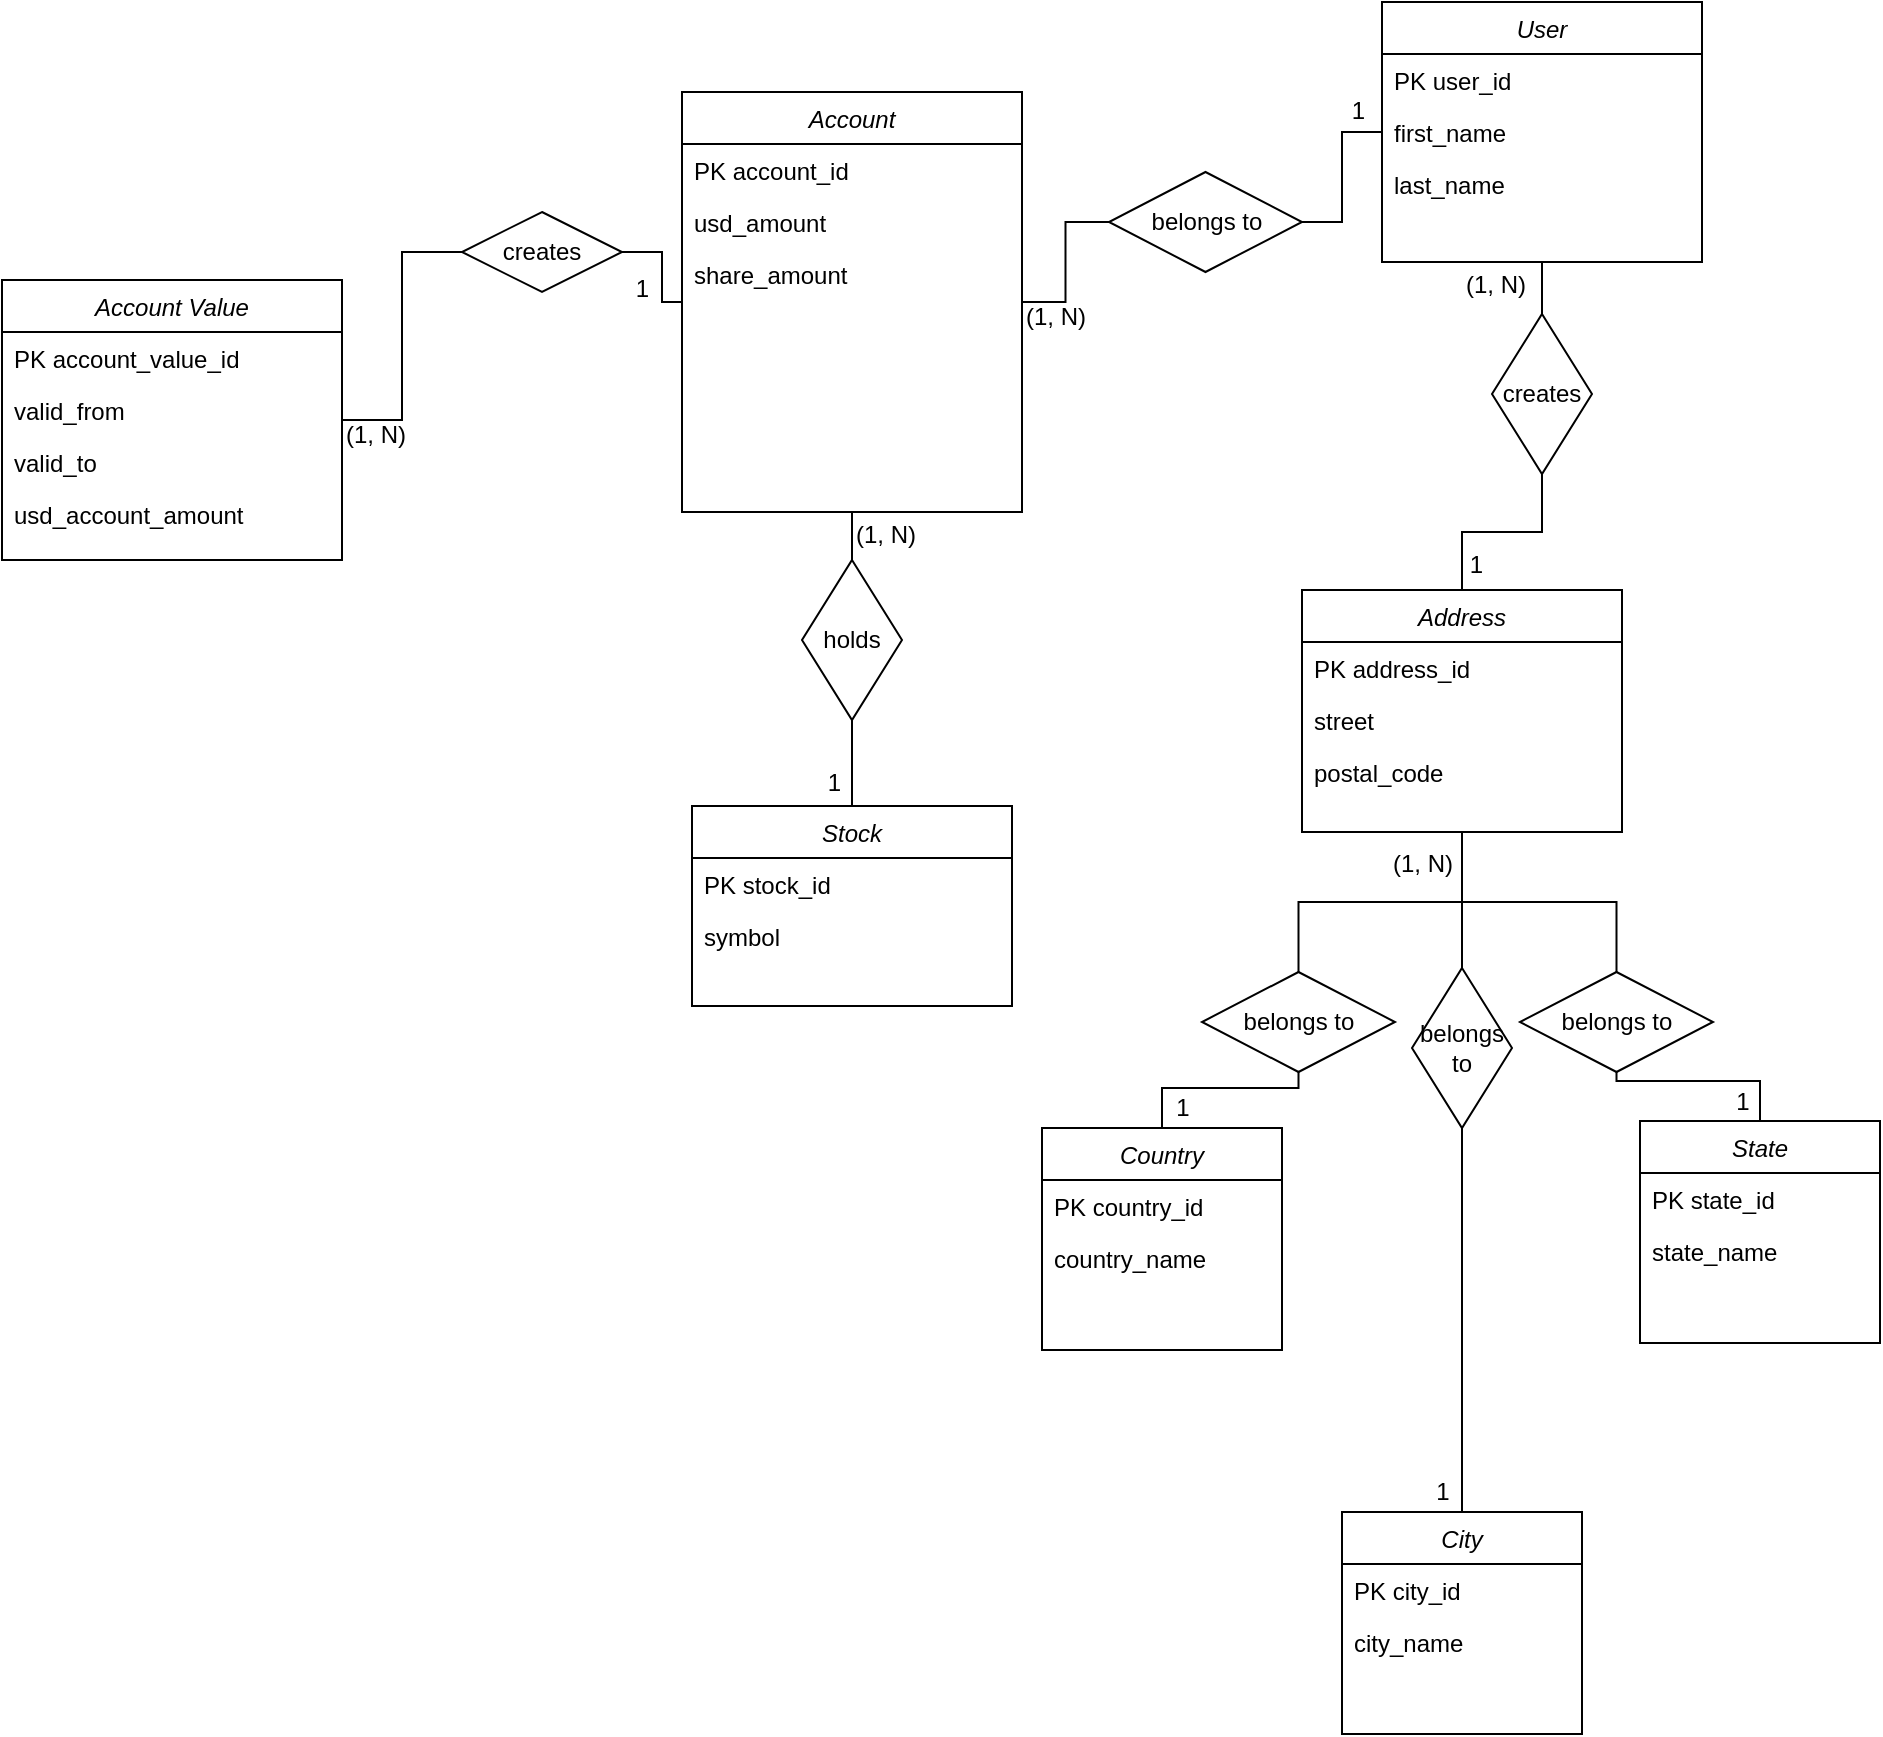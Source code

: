 <mxfile version="14.1.7" type="device"><diagram id="C5RBs43oDa-KdzZeNtuy" name="Page-1"><mxGraphModel dx="1865" dy="579" grid="1" gridSize="10" guides="1" tooltips="1" connect="1" arrows="1" fold="1" page="1" pageScale="1" pageWidth="827" pageHeight="1169" math="0" shadow="0"><root><mxCell id="WIyWlLk6GJQsqaUBKTNV-0"/><mxCell id="WIyWlLk6GJQsqaUBKTNV-1" parent="WIyWlLk6GJQsqaUBKTNV-0"/><mxCell id="zkfFHV4jXpPFQw0GAbJ--0" value="Account" style="swimlane;fontStyle=2;align=center;verticalAlign=top;childLayout=stackLayout;horizontal=1;startSize=26;horizontalStack=0;resizeParent=1;resizeLast=0;collapsible=1;marginBottom=0;rounded=0;shadow=0;strokeWidth=1;" parent="WIyWlLk6GJQsqaUBKTNV-1" vertex="1"><mxGeometry x="220" y="120" width="170" height="210" as="geometry"><mxRectangle x="220" y="120" width="160" height="26" as="alternateBounds"/></mxGeometry></mxCell><mxCell id="AJT75ltGiWP6HrEnqCkS-12" value="PK account_id" style="text;align=left;verticalAlign=top;spacingLeft=4;spacingRight=4;overflow=hidden;rotatable=0;points=[[0,0.5],[1,0.5]];portConstraint=eastwest;" vertex="1" parent="zkfFHV4jXpPFQw0GAbJ--0"><mxGeometry y="26" width="170" height="26" as="geometry"/></mxCell><mxCell id="AJT75ltGiWP6HrEnqCkS-1" value="usd_amount" style="text;align=left;verticalAlign=top;spacingLeft=4;spacingRight=4;overflow=hidden;rotatable=0;points=[[0,0.5],[1,0.5]];portConstraint=eastwest;rounded=0;shadow=0;html=0;" vertex="1" parent="zkfFHV4jXpPFQw0GAbJ--0"><mxGeometry y="52" width="170" height="26" as="geometry"/></mxCell><mxCell id="AJT75ltGiWP6HrEnqCkS-2" value="share_amount" style="text;align=left;verticalAlign=top;spacingLeft=4;spacingRight=4;overflow=hidden;rotatable=0;points=[[0,0.5],[1,0.5]];portConstraint=eastwest;rounded=0;shadow=0;html=0;" vertex="1" parent="zkfFHV4jXpPFQw0GAbJ--0"><mxGeometry y="78" width="170" height="28" as="geometry"/></mxCell><mxCell id="zkfFHV4jXpPFQw0GAbJ--6" value="Stock" style="swimlane;fontStyle=2;align=center;verticalAlign=top;childLayout=stackLayout;horizontal=1;startSize=26;horizontalStack=0;resizeParent=1;resizeLast=0;collapsible=1;marginBottom=0;rounded=0;shadow=0;strokeWidth=1;" parent="WIyWlLk6GJQsqaUBKTNV-1" vertex="1"><mxGeometry x="225" y="477" width="160" height="100" as="geometry"><mxRectangle x="130" y="380" width="160" height="26" as="alternateBounds"/></mxGeometry></mxCell><mxCell id="zkfFHV4jXpPFQw0GAbJ--7" value="PK stock_id" style="text;align=left;verticalAlign=top;spacingLeft=4;spacingRight=4;overflow=hidden;rotatable=0;points=[[0,0.5],[1,0.5]];portConstraint=eastwest;" parent="zkfFHV4jXpPFQw0GAbJ--6" vertex="1"><mxGeometry y="26" width="160" height="26" as="geometry"/></mxCell><mxCell id="zkfFHV4jXpPFQw0GAbJ--8" value="symbol" style="text;align=left;verticalAlign=top;spacingLeft=4;spacingRight=4;overflow=hidden;rotatable=0;points=[[0,0.5],[1,0.5]];portConstraint=eastwest;rounded=0;shadow=0;html=0;" parent="zkfFHV4jXpPFQw0GAbJ--6" vertex="1"><mxGeometry y="52" width="160" height="26" as="geometry"/></mxCell><mxCell id="zkfFHV4jXpPFQw0GAbJ--17" value="User" style="swimlane;fontStyle=2;align=center;verticalAlign=top;childLayout=stackLayout;horizontal=1;startSize=26;horizontalStack=0;resizeParent=1;resizeLast=0;collapsible=1;marginBottom=0;rounded=0;shadow=0;strokeWidth=1;" parent="WIyWlLk6GJQsqaUBKTNV-1" vertex="1"><mxGeometry x="570" y="75" width="160" height="130" as="geometry"><mxRectangle x="550" y="140" width="160" height="26" as="alternateBounds"/></mxGeometry></mxCell><mxCell id="zkfFHV4jXpPFQw0GAbJ--18" value="PK user_id" style="text;align=left;verticalAlign=top;spacingLeft=4;spacingRight=4;overflow=hidden;rotatable=0;points=[[0,0.5],[1,0.5]];portConstraint=eastwest;" parent="zkfFHV4jXpPFQw0GAbJ--17" vertex="1"><mxGeometry y="26" width="160" height="26" as="geometry"/></mxCell><mxCell id="zkfFHV4jXpPFQw0GAbJ--19" value="first_name" style="text;align=left;verticalAlign=top;spacingLeft=4;spacingRight=4;overflow=hidden;rotatable=0;points=[[0,0.5],[1,0.5]];portConstraint=eastwest;rounded=0;shadow=0;html=0;" parent="zkfFHV4jXpPFQw0GAbJ--17" vertex="1"><mxGeometry y="52" width="160" height="26" as="geometry"/></mxCell><mxCell id="zkfFHV4jXpPFQw0GAbJ--20" value="last_name" style="text;align=left;verticalAlign=top;spacingLeft=4;spacingRight=4;overflow=hidden;rotatable=0;points=[[0,0.5],[1,0.5]];portConstraint=eastwest;rounded=0;shadow=0;html=0;" parent="zkfFHV4jXpPFQw0GAbJ--17" vertex="1"><mxGeometry y="78" width="160" height="26" as="geometry"/></mxCell><mxCell id="AJT75ltGiWP6HrEnqCkS-3" value="Address" style="swimlane;fontStyle=2;align=center;verticalAlign=top;childLayout=stackLayout;horizontal=1;startSize=26;horizontalStack=0;resizeParent=1;resizeLast=0;collapsible=1;marginBottom=0;rounded=0;shadow=0;strokeWidth=1;" vertex="1" parent="WIyWlLk6GJQsqaUBKTNV-1"><mxGeometry x="530" y="369" width="160" height="121" as="geometry"><mxRectangle x="550" y="140" width="160" height="26" as="alternateBounds"/></mxGeometry></mxCell><mxCell id="AJT75ltGiWP6HrEnqCkS-4" value="PK address_id" style="text;align=left;verticalAlign=top;spacingLeft=4;spacingRight=4;overflow=hidden;rotatable=0;points=[[0,0.5],[1,0.5]];portConstraint=eastwest;" vertex="1" parent="AJT75ltGiWP6HrEnqCkS-3"><mxGeometry y="26" width="160" height="26" as="geometry"/></mxCell><mxCell id="AJT75ltGiWP6HrEnqCkS-24" value="street" style="text;align=left;verticalAlign=top;spacingLeft=4;spacingRight=4;overflow=hidden;rotatable=0;points=[[0,0.5],[1,0.5]];portConstraint=eastwest;" vertex="1" parent="AJT75ltGiWP6HrEnqCkS-3"><mxGeometry y="52" width="160" height="26" as="geometry"/></mxCell><mxCell id="AJT75ltGiWP6HrEnqCkS-7" value="postal_code" style="text;align=left;verticalAlign=top;spacingLeft=4;spacingRight=4;overflow=hidden;rotatable=0;points=[[0,0.5],[1,0.5]];portConstraint=eastwest;rounded=0;shadow=0;html=0;" vertex="1" parent="AJT75ltGiWP6HrEnqCkS-3"><mxGeometry y="78" width="160" height="26" as="geometry"/></mxCell><mxCell id="AJT75ltGiWP6HrEnqCkS-16" value="(1, N)" style="resizable=0;align=left;verticalAlign=bottom;labelBackgroundColor=none;fontSize=12;" connectable="0" vertex="1" parent="WIyWlLk6GJQsqaUBKTNV-1"><mxGeometry x="305" y="350" as="geometry"/></mxCell><mxCell id="AJT75ltGiWP6HrEnqCkS-21" value="1" style="resizable=0;align=right;verticalAlign=bottom;labelBackgroundColor=none;fontSize=12;direction=south;" connectable="0" vertex="1" parent="WIyWlLk6GJQsqaUBKTNV-1"><mxGeometry x="301" y="474" as="geometry"/></mxCell><mxCell id="AJT75ltGiWP6HrEnqCkS-25" value="1" style="resizable=0;align=right;verticalAlign=bottom;labelBackgroundColor=none;fontSize=12;" connectable="0" vertex="1" parent="WIyWlLk6GJQsqaUBKTNV-1"><mxGeometry x="699" y="433" as="geometry"><mxPoint x="-77" y="-68" as="offset"/></mxGeometry></mxCell><mxCell id="AJT75ltGiWP6HrEnqCkS-28" value="(1, N)" style="resizable=0;align=left;verticalAlign=bottom;labelBackgroundColor=none;fontSize=12;" connectable="0" vertex="1" parent="WIyWlLk6GJQsqaUBKTNV-1"><mxGeometry x="610" y="225" as="geometry"/></mxCell><mxCell id="AJT75ltGiWP6HrEnqCkS-30" value="Account Value" style="swimlane;fontStyle=2;align=center;verticalAlign=top;childLayout=stackLayout;horizontal=1;startSize=26;horizontalStack=0;resizeParent=1;resizeLast=0;collapsible=1;marginBottom=0;rounded=0;shadow=0;strokeWidth=1;" vertex="1" parent="WIyWlLk6GJQsqaUBKTNV-1"><mxGeometry x="-120" y="214" width="170" height="140" as="geometry"><mxRectangle x="220" y="120" width="160" height="26" as="alternateBounds"/></mxGeometry></mxCell><mxCell id="AJT75ltGiWP6HrEnqCkS-31" value="PK account_value_id" style="text;align=left;verticalAlign=top;spacingLeft=4;spacingRight=4;overflow=hidden;rotatable=0;points=[[0,0.5],[1,0.5]];portConstraint=eastwest;" vertex="1" parent="AJT75ltGiWP6HrEnqCkS-30"><mxGeometry y="26" width="170" height="26" as="geometry"/></mxCell><mxCell id="AJT75ltGiWP6HrEnqCkS-34" value="valid_from" style="text;align=left;verticalAlign=top;spacingLeft=4;spacingRight=4;overflow=hidden;rotatable=0;points=[[0,0.5],[1,0.5]];portConstraint=eastwest;rounded=0;shadow=0;html=0;" vertex="1" parent="AJT75ltGiWP6HrEnqCkS-30"><mxGeometry y="52" width="170" height="26" as="geometry"/></mxCell><mxCell id="AJT75ltGiWP6HrEnqCkS-35" value="valid_to" style="text;align=left;verticalAlign=top;spacingLeft=4;spacingRight=4;overflow=hidden;rotatable=0;points=[[0,0.5],[1,0.5]];portConstraint=eastwest;" vertex="1" parent="AJT75ltGiWP6HrEnqCkS-30"><mxGeometry y="78" width="170" height="26" as="geometry"/></mxCell><mxCell id="AJT75ltGiWP6HrEnqCkS-73" value="usd_account_amount&#10;" style="text;align=left;verticalAlign=top;spacingLeft=4;spacingRight=4;overflow=hidden;rotatable=0;points=[[0,0.5],[1,0.5]];portConstraint=eastwest;" vertex="1" parent="AJT75ltGiWP6HrEnqCkS-30"><mxGeometry y="104" width="170" height="26" as="geometry"/></mxCell><mxCell id="AJT75ltGiWP6HrEnqCkS-40" value="(1, N)" style="resizable=0;align=left;verticalAlign=bottom;labelBackgroundColor=none;fontSize=12;" connectable="0" vertex="1" parent="WIyWlLk6GJQsqaUBKTNV-1"><mxGeometry x="50" y="300" as="geometry"/></mxCell><mxCell id="AJT75ltGiWP6HrEnqCkS-55" value="1" style="resizable=0;align=right;verticalAlign=bottom;labelBackgroundColor=none;fontSize=12;" connectable="0" vertex="1" parent="WIyWlLk6GJQsqaUBKTNV-1"><mxGeometry x="224" y="256" as="geometry"><mxPoint x="-19" y="-29" as="offset"/></mxGeometry></mxCell><mxCell id="AJT75ltGiWP6HrEnqCkS-60" style="edgeStyle=orthogonalEdgeStyle;rounded=0;orthogonalLoop=1;jettySize=auto;html=1;startArrow=none;startFill=0;endArrow=none;endFill=0;" edge="1" parent="WIyWlLk6GJQsqaUBKTNV-1" source="AJT75ltGiWP6HrEnqCkS-56" target="zkfFHV4jXpPFQw0GAbJ--0"><mxGeometry relative="1" as="geometry"/></mxCell><mxCell id="AJT75ltGiWP6HrEnqCkS-61" style="edgeStyle=orthogonalEdgeStyle;rounded=0;orthogonalLoop=1;jettySize=auto;html=1;startArrow=none;startFill=0;endArrow=none;endFill=0;" edge="1" parent="WIyWlLk6GJQsqaUBKTNV-1" source="AJT75ltGiWP6HrEnqCkS-56" target="zkfFHV4jXpPFQw0GAbJ--17"><mxGeometry relative="1" as="geometry"/></mxCell><mxCell id="AJT75ltGiWP6HrEnqCkS-56" value="belongs to" style="rhombus;whiteSpace=wrap;html=1;" vertex="1" parent="WIyWlLk6GJQsqaUBKTNV-1"><mxGeometry x="433.5" y="160" width="96.5" height="50" as="geometry"/></mxCell><mxCell id="AJT75ltGiWP6HrEnqCkS-58" style="edgeStyle=orthogonalEdgeStyle;rounded=0;orthogonalLoop=1;jettySize=auto;html=1;startArrow=none;startFill=0;endArrow=none;endFill=0;" edge="1" parent="WIyWlLk6GJQsqaUBKTNV-1" source="AJT75ltGiWP6HrEnqCkS-57" target="AJT75ltGiWP6HrEnqCkS-30"><mxGeometry relative="1" as="geometry"/></mxCell><mxCell id="AJT75ltGiWP6HrEnqCkS-59" style="edgeStyle=orthogonalEdgeStyle;rounded=0;orthogonalLoop=1;jettySize=auto;html=1;startArrow=none;startFill=0;endArrow=none;endFill=0;" edge="1" parent="WIyWlLk6GJQsqaUBKTNV-1" source="AJT75ltGiWP6HrEnqCkS-57" target="zkfFHV4jXpPFQw0GAbJ--0"><mxGeometry relative="1" as="geometry"/></mxCell><mxCell id="AJT75ltGiWP6HrEnqCkS-57" value="creates" style="rhombus;whiteSpace=wrap;html=1;" vertex="1" parent="WIyWlLk6GJQsqaUBKTNV-1"><mxGeometry x="110" y="180" width="80" height="40" as="geometry"/></mxCell><mxCell id="AJT75ltGiWP6HrEnqCkS-62" value="(1, N)" style="resizable=0;align=left;verticalAlign=bottom;labelBackgroundColor=none;fontSize=12;" connectable="0" vertex="1" parent="WIyWlLk6GJQsqaUBKTNV-1"><mxGeometry x="390" y="241" as="geometry"/></mxCell><mxCell id="AJT75ltGiWP6HrEnqCkS-63" value="1" style="resizable=0;align=right;verticalAlign=bottom;labelBackgroundColor=none;fontSize=12;" connectable="0" vertex="1" parent="WIyWlLk6GJQsqaUBKTNV-1"><mxGeometry x="601" y="79" as="geometry"><mxPoint x="-38" y="59" as="offset"/></mxGeometry></mxCell><mxCell id="AJT75ltGiWP6HrEnqCkS-66" style="edgeStyle=orthogonalEdgeStyle;rounded=0;orthogonalLoop=1;jettySize=auto;html=1;startArrow=none;startFill=0;endArrow=none;endFill=0;" edge="1" parent="WIyWlLk6GJQsqaUBKTNV-1" source="AJT75ltGiWP6HrEnqCkS-64" target="zkfFHV4jXpPFQw0GAbJ--17"><mxGeometry relative="1" as="geometry"/></mxCell><mxCell id="AJT75ltGiWP6HrEnqCkS-68" style="edgeStyle=orthogonalEdgeStyle;rounded=0;orthogonalLoop=1;jettySize=auto;html=1;startArrow=none;startFill=0;endArrow=none;endFill=0;" edge="1" parent="WIyWlLk6GJQsqaUBKTNV-1" source="AJT75ltGiWP6HrEnqCkS-64" target="AJT75ltGiWP6HrEnqCkS-3"><mxGeometry relative="1" as="geometry"/></mxCell><mxCell id="AJT75ltGiWP6HrEnqCkS-64" value="creates" style="rhombus;whiteSpace=wrap;html=1;" vertex="1" parent="WIyWlLk6GJQsqaUBKTNV-1"><mxGeometry x="625" y="231" width="50" height="80" as="geometry"/></mxCell><mxCell id="AJT75ltGiWP6HrEnqCkS-71" style="edgeStyle=orthogonalEdgeStyle;rounded=0;orthogonalLoop=1;jettySize=auto;html=1;startArrow=none;startFill=0;endArrow=none;endFill=0;" edge="1" parent="WIyWlLk6GJQsqaUBKTNV-1" source="AJT75ltGiWP6HrEnqCkS-69" target="zkfFHV4jXpPFQw0GAbJ--0"><mxGeometry relative="1" as="geometry"/></mxCell><mxCell id="AJT75ltGiWP6HrEnqCkS-72" style="edgeStyle=orthogonalEdgeStyle;rounded=0;orthogonalLoop=1;jettySize=auto;html=1;startArrow=none;startFill=0;endArrow=none;endFill=0;" edge="1" parent="WIyWlLk6GJQsqaUBKTNV-1" source="AJT75ltGiWP6HrEnqCkS-69" target="zkfFHV4jXpPFQw0GAbJ--6"><mxGeometry relative="1" as="geometry"/></mxCell><mxCell id="AJT75ltGiWP6HrEnqCkS-69" value="holds" style="rhombus;whiteSpace=wrap;html=1;" vertex="1" parent="WIyWlLk6GJQsqaUBKTNV-1"><mxGeometry x="280" y="354" width="50" height="80" as="geometry"/></mxCell><mxCell id="AJT75ltGiWP6HrEnqCkS-84" style="edgeStyle=orthogonalEdgeStyle;rounded=0;orthogonalLoop=1;jettySize=auto;html=1;startArrow=none;startFill=0;endArrow=none;endFill=0;" edge="1" parent="WIyWlLk6GJQsqaUBKTNV-1" source="AJT75ltGiWP6HrEnqCkS-93" target="AJT75ltGiWP6HrEnqCkS-3"><mxGeometry relative="1" as="geometry"/></mxCell><mxCell id="AJT75ltGiWP6HrEnqCkS-74" value="City" style="swimlane;fontStyle=2;align=center;verticalAlign=top;childLayout=stackLayout;horizontal=1;startSize=26;horizontalStack=0;resizeParent=1;resizeLast=0;collapsible=1;marginBottom=0;rounded=0;shadow=0;strokeWidth=1;" vertex="1" parent="WIyWlLk6GJQsqaUBKTNV-1"><mxGeometry x="550" y="830" width="120" height="111" as="geometry"><mxRectangle x="550" y="140" width="160" height="26" as="alternateBounds"/></mxGeometry></mxCell><mxCell id="AJT75ltGiWP6HrEnqCkS-75" value="PK city_id" style="text;align=left;verticalAlign=top;spacingLeft=4;spacingRight=4;overflow=hidden;rotatable=0;points=[[0,0.5],[1,0.5]];portConstraint=eastwest;" vertex="1" parent="AJT75ltGiWP6HrEnqCkS-74"><mxGeometry y="26" width="120" height="26" as="geometry"/></mxCell><mxCell id="AJT75ltGiWP6HrEnqCkS-76" value="city_name" style="text;align=left;verticalAlign=top;spacingLeft=4;spacingRight=4;overflow=hidden;rotatable=0;points=[[0,0.5],[1,0.5]];portConstraint=eastwest;" vertex="1" parent="AJT75ltGiWP6HrEnqCkS-74"><mxGeometry y="52" width="120" height="26" as="geometry"/></mxCell><mxCell id="AJT75ltGiWP6HrEnqCkS-86" style="edgeStyle=orthogonalEdgeStyle;rounded=0;orthogonalLoop=1;jettySize=auto;html=1;startArrow=none;startFill=0;endArrow=none;endFill=0;" edge="1" parent="WIyWlLk6GJQsqaUBKTNV-1" source="AJT75ltGiWP6HrEnqCkS-98" target="AJT75ltGiWP6HrEnqCkS-3"><mxGeometry relative="1" as="geometry"/></mxCell><mxCell id="AJT75ltGiWP6HrEnqCkS-78" value="Country" style="swimlane;fontStyle=2;align=center;verticalAlign=top;childLayout=stackLayout;horizontal=1;startSize=26;horizontalStack=0;resizeParent=1;resizeLast=0;collapsible=1;marginBottom=0;rounded=0;shadow=0;strokeWidth=1;" vertex="1" parent="WIyWlLk6GJQsqaUBKTNV-1"><mxGeometry x="400" y="638" width="120" height="111" as="geometry"><mxRectangle x="550" y="140" width="160" height="26" as="alternateBounds"/></mxGeometry></mxCell><mxCell id="AJT75ltGiWP6HrEnqCkS-79" value="PK country_id" style="text;align=left;verticalAlign=top;spacingLeft=4;spacingRight=4;overflow=hidden;rotatable=0;points=[[0,0.5],[1,0.5]];portConstraint=eastwest;" vertex="1" parent="AJT75ltGiWP6HrEnqCkS-78"><mxGeometry y="26" width="120" height="26" as="geometry"/></mxCell><mxCell id="AJT75ltGiWP6HrEnqCkS-80" value="country_name" style="text;align=left;verticalAlign=top;spacingLeft=4;spacingRight=4;overflow=hidden;rotatable=0;points=[[0,0.5],[1,0.5]];portConstraint=eastwest;" vertex="1" parent="AJT75ltGiWP6HrEnqCkS-78"><mxGeometry y="52" width="120" height="26" as="geometry"/></mxCell><mxCell id="AJT75ltGiWP6HrEnqCkS-85" style="edgeStyle=orthogonalEdgeStyle;rounded=0;orthogonalLoop=1;jettySize=auto;html=1;startArrow=none;startFill=0;endArrow=none;endFill=0;" edge="1" parent="WIyWlLk6GJQsqaUBKTNV-1" source="AJT75ltGiWP6HrEnqCkS-96" target="AJT75ltGiWP6HrEnqCkS-3"><mxGeometry relative="1" as="geometry"/></mxCell><mxCell id="AJT75ltGiWP6HrEnqCkS-81" value="State" style="swimlane;fontStyle=2;align=center;verticalAlign=top;childLayout=stackLayout;horizontal=1;startSize=26;horizontalStack=0;resizeParent=1;resizeLast=0;collapsible=1;marginBottom=0;rounded=0;shadow=0;strokeWidth=1;" vertex="1" parent="WIyWlLk6GJQsqaUBKTNV-1"><mxGeometry x="699" y="634.5" width="120" height="111" as="geometry"><mxRectangle x="550" y="140" width="160" height="26" as="alternateBounds"/></mxGeometry></mxCell><mxCell id="AJT75ltGiWP6HrEnqCkS-82" value="PK state_id" style="text;align=left;verticalAlign=top;spacingLeft=4;spacingRight=4;overflow=hidden;rotatable=0;points=[[0,0.5],[1,0.5]];portConstraint=eastwest;" vertex="1" parent="AJT75ltGiWP6HrEnqCkS-81"><mxGeometry y="26" width="120" height="26" as="geometry"/></mxCell><mxCell id="AJT75ltGiWP6HrEnqCkS-83" value="state_name" style="text;align=left;verticalAlign=top;spacingLeft=4;spacingRight=4;overflow=hidden;rotatable=0;points=[[0,0.5],[1,0.5]];portConstraint=eastwest;" vertex="1" parent="AJT75ltGiWP6HrEnqCkS-81"><mxGeometry y="52" width="120" height="26" as="geometry"/></mxCell><mxCell id="AJT75ltGiWP6HrEnqCkS-88" value="1" style="text;html=1;align=center;verticalAlign=middle;resizable=0;points=[];autosize=1;" vertex="1" parent="WIyWlLk6GJQsqaUBKTNV-1"><mxGeometry x="590" y="810" width="20" height="20" as="geometry"/></mxCell><mxCell id="AJT75ltGiWP6HrEnqCkS-89" value="1" style="text;html=1;align=center;verticalAlign=middle;resizable=0;points=[];autosize=1;" vertex="1" parent="WIyWlLk6GJQsqaUBKTNV-1"><mxGeometry x="740" y="614.5" width="20" height="20" as="geometry"/></mxCell><mxCell id="AJT75ltGiWP6HrEnqCkS-90" value="1" style="text;html=1;align=center;verticalAlign=middle;resizable=0;points=[];autosize=1;" vertex="1" parent="WIyWlLk6GJQsqaUBKTNV-1"><mxGeometry x="460" y="618" width="20" height="20" as="geometry"/></mxCell><mxCell id="AJT75ltGiWP6HrEnqCkS-91" value="(1, N)" style="text;html=1;align=center;verticalAlign=middle;resizable=0;points=[];autosize=1;" vertex="1" parent="WIyWlLk6GJQsqaUBKTNV-1"><mxGeometry x="565" y="496" width="50" height="20" as="geometry"/></mxCell><mxCell id="AJT75ltGiWP6HrEnqCkS-93" value="belongs&lt;br&gt;to" style="rhombus;whiteSpace=wrap;html=1;" vertex="1" parent="WIyWlLk6GJQsqaUBKTNV-1"><mxGeometry x="585" y="558" width="50" height="80" as="geometry"/></mxCell><mxCell id="AJT75ltGiWP6HrEnqCkS-94" style="edgeStyle=orthogonalEdgeStyle;rounded=0;orthogonalLoop=1;jettySize=auto;html=1;startArrow=none;startFill=0;endArrow=none;endFill=0;" edge="1" parent="WIyWlLk6GJQsqaUBKTNV-1" source="AJT75ltGiWP6HrEnqCkS-74" target="AJT75ltGiWP6HrEnqCkS-93"><mxGeometry relative="1" as="geometry"><mxPoint x="610" y="700" as="sourcePoint"/><mxPoint x="610" y="490" as="targetPoint"/></mxGeometry></mxCell><mxCell id="AJT75ltGiWP6HrEnqCkS-96" value="belongs to" style="rhombus;whiteSpace=wrap;html=1;" vertex="1" parent="WIyWlLk6GJQsqaUBKTNV-1"><mxGeometry x="639" y="560" width="96.5" height="50" as="geometry"/></mxCell><mxCell id="AJT75ltGiWP6HrEnqCkS-97" style="edgeStyle=orthogonalEdgeStyle;rounded=0;orthogonalLoop=1;jettySize=auto;html=1;startArrow=none;startFill=0;endArrow=none;endFill=0;" edge="1" parent="WIyWlLk6GJQsqaUBKTNV-1" source="AJT75ltGiWP6HrEnqCkS-81" target="AJT75ltGiWP6HrEnqCkS-96"><mxGeometry relative="1" as="geometry"><mxPoint x="730" y="560" as="sourcePoint"/><mxPoint x="610" y="490" as="targetPoint"/></mxGeometry></mxCell><mxCell id="AJT75ltGiWP6HrEnqCkS-98" value="belongs to" style="rhombus;whiteSpace=wrap;html=1;" vertex="1" parent="WIyWlLk6GJQsqaUBKTNV-1"><mxGeometry x="480" y="560" width="96.5" height="50" as="geometry"/></mxCell><mxCell id="AJT75ltGiWP6HrEnqCkS-100" style="edgeStyle=orthogonalEdgeStyle;rounded=0;orthogonalLoop=1;jettySize=auto;html=1;startArrow=none;startFill=0;endArrow=none;endFill=0;" edge="1" parent="WIyWlLk6GJQsqaUBKTNV-1" source="AJT75ltGiWP6HrEnqCkS-78" target="AJT75ltGiWP6HrEnqCkS-98"><mxGeometry relative="1" as="geometry"><mxPoint x="510" y="560" as="sourcePoint"/><mxPoint x="610" y="490" as="targetPoint"/></mxGeometry></mxCell></root></mxGraphModel></diagram></mxfile>